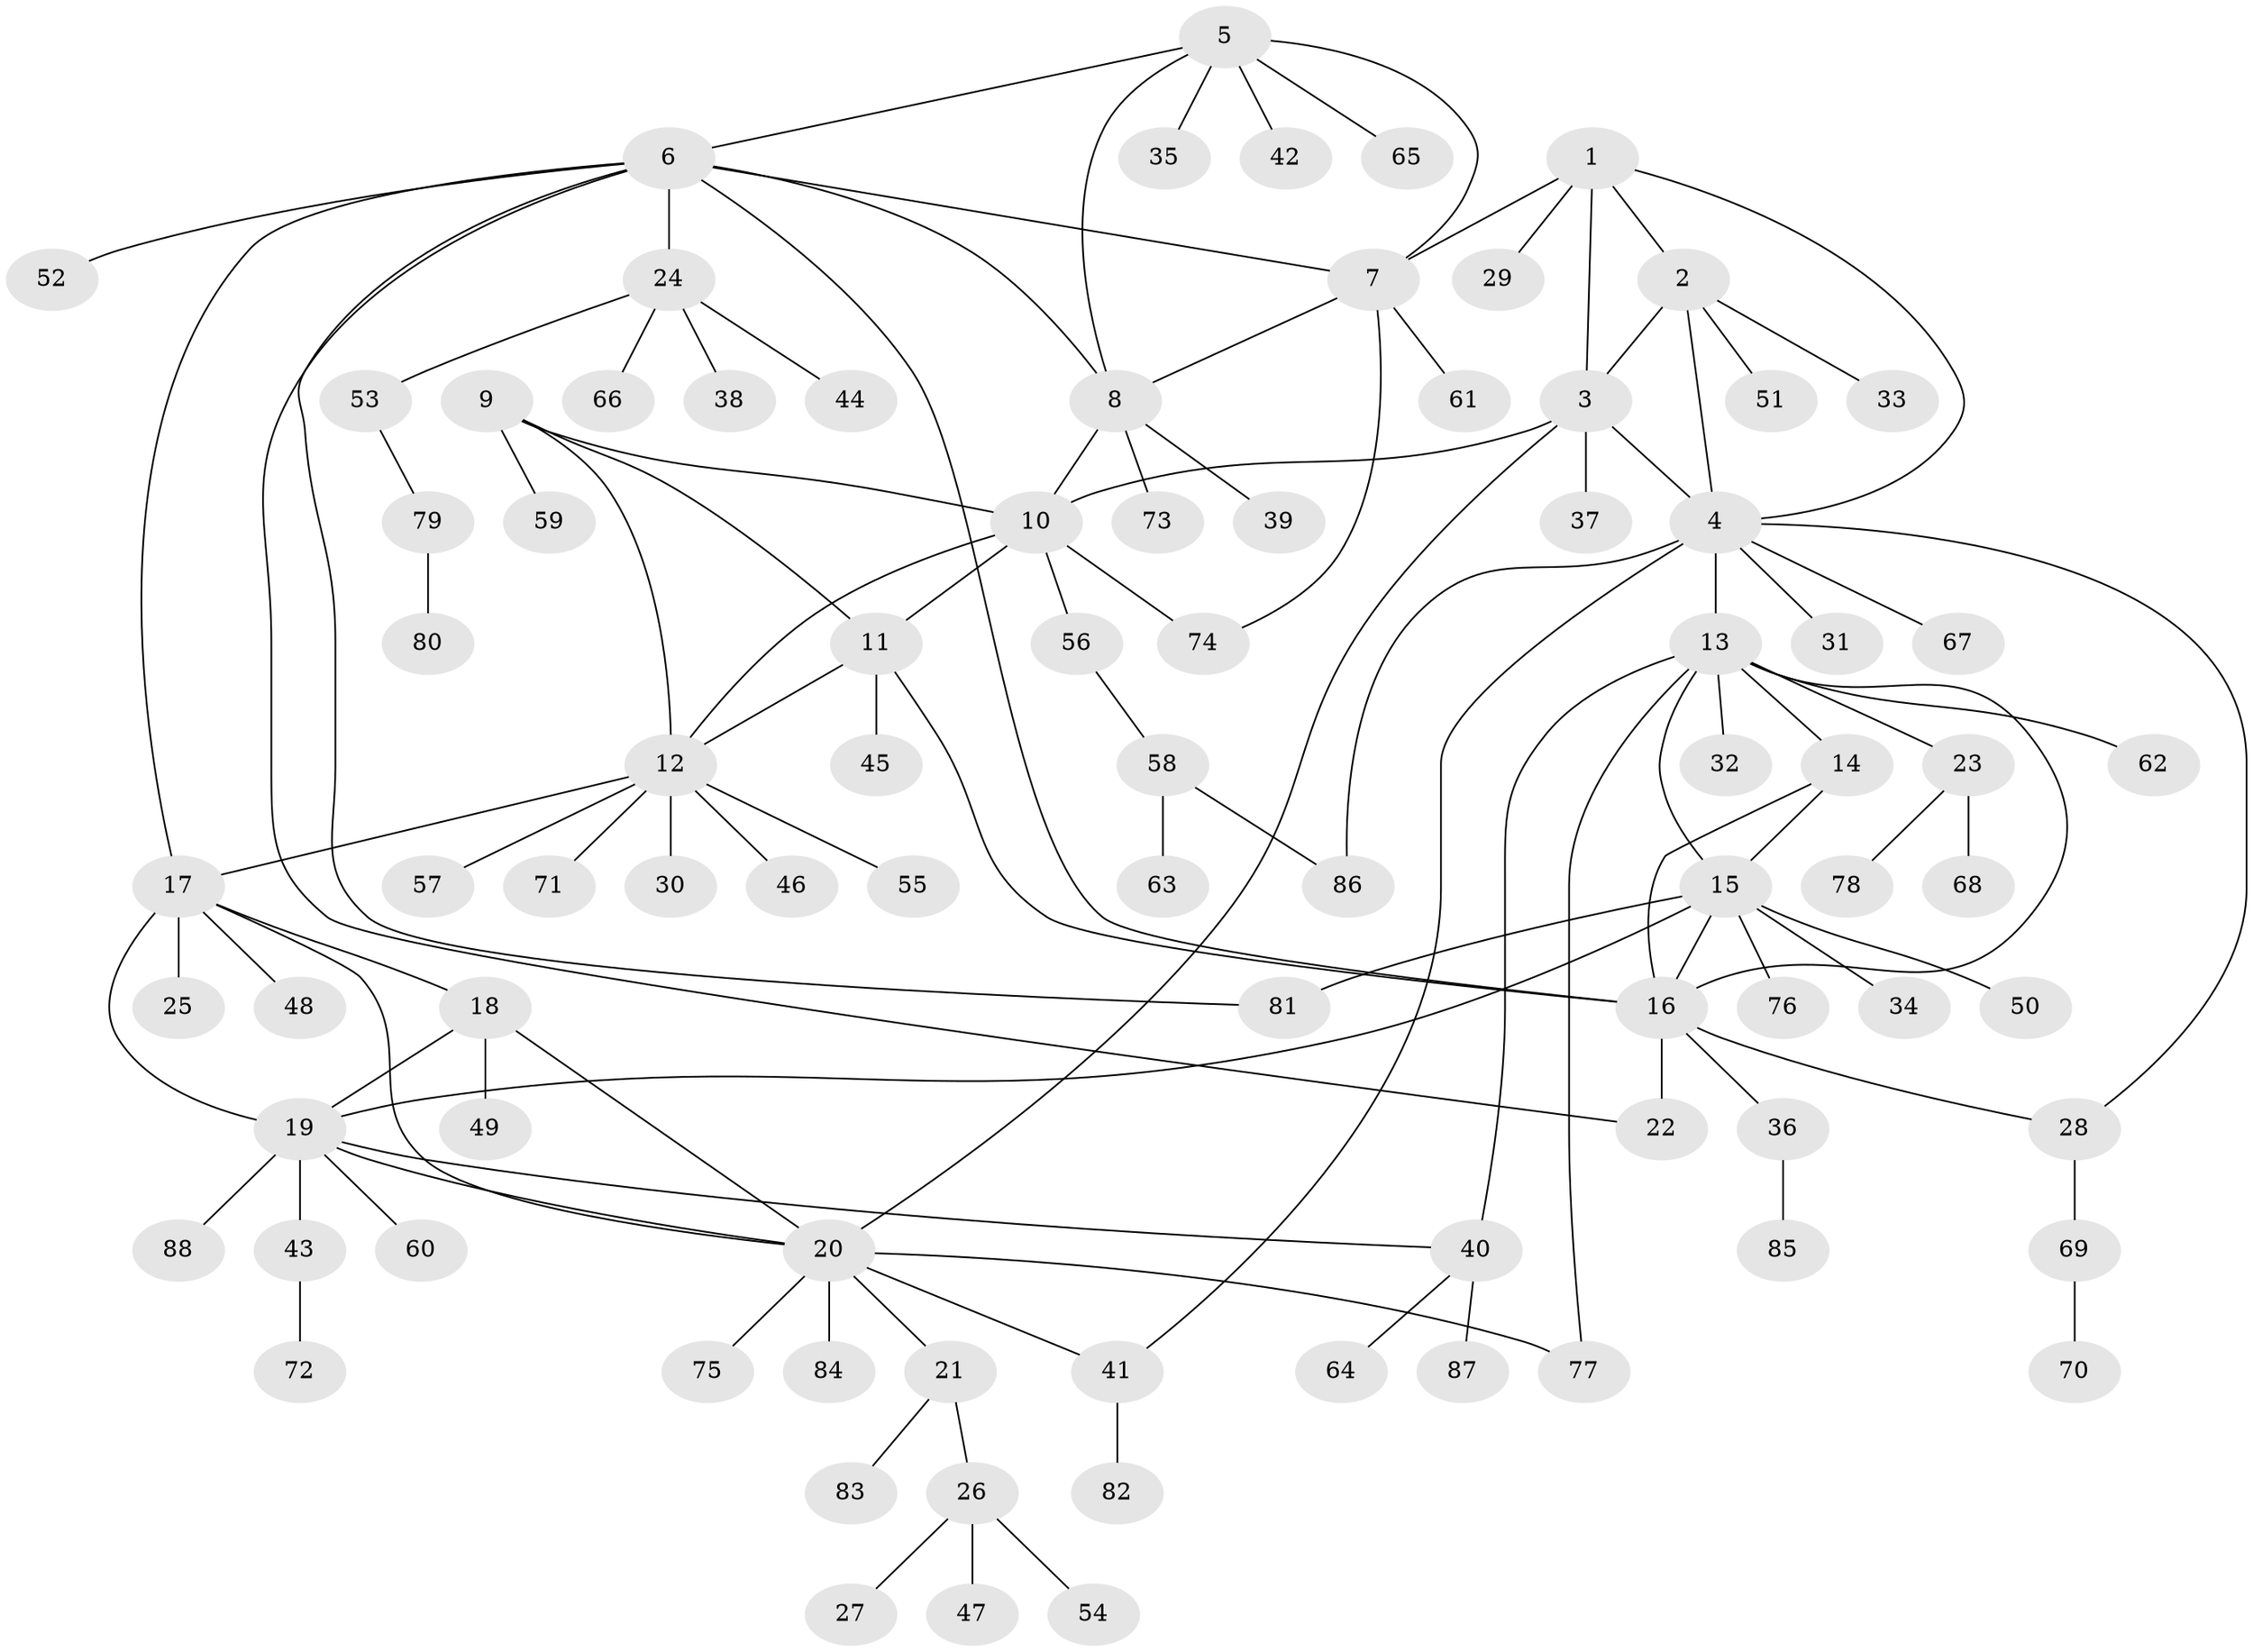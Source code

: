 // coarse degree distribution, {5: 0.1111111111111111, 3: 0.08333333333333333, 2: 0.2222222222222222, 1: 0.3055555555555556, 6: 0.16666666666666666, 4: 0.05555555555555555, 7: 0.05555555555555555}
// Generated by graph-tools (version 1.1) at 2025/37/03/04/25 23:37:42]
// undirected, 88 vertices, 116 edges
graph export_dot {
  node [color=gray90,style=filled];
  1;
  2;
  3;
  4;
  5;
  6;
  7;
  8;
  9;
  10;
  11;
  12;
  13;
  14;
  15;
  16;
  17;
  18;
  19;
  20;
  21;
  22;
  23;
  24;
  25;
  26;
  27;
  28;
  29;
  30;
  31;
  32;
  33;
  34;
  35;
  36;
  37;
  38;
  39;
  40;
  41;
  42;
  43;
  44;
  45;
  46;
  47;
  48;
  49;
  50;
  51;
  52;
  53;
  54;
  55;
  56;
  57;
  58;
  59;
  60;
  61;
  62;
  63;
  64;
  65;
  66;
  67;
  68;
  69;
  70;
  71;
  72;
  73;
  74;
  75;
  76;
  77;
  78;
  79;
  80;
  81;
  82;
  83;
  84;
  85;
  86;
  87;
  88;
  1 -- 2;
  1 -- 3;
  1 -- 4;
  1 -- 7;
  1 -- 29;
  2 -- 3;
  2 -- 4;
  2 -- 33;
  2 -- 51;
  3 -- 4;
  3 -- 10;
  3 -- 20;
  3 -- 37;
  4 -- 13;
  4 -- 28;
  4 -- 31;
  4 -- 41;
  4 -- 67;
  4 -- 86;
  5 -- 6;
  5 -- 7;
  5 -- 8;
  5 -- 35;
  5 -- 42;
  5 -- 65;
  6 -- 7;
  6 -- 8;
  6 -- 16;
  6 -- 17;
  6 -- 22;
  6 -- 24;
  6 -- 52;
  6 -- 81;
  7 -- 8;
  7 -- 61;
  7 -- 74;
  8 -- 10;
  8 -- 39;
  8 -- 73;
  9 -- 10;
  9 -- 11;
  9 -- 12;
  9 -- 59;
  10 -- 11;
  10 -- 12;
  10 -- 56;
  10 -- 74;
  11 -- 12;
  11 -- 16;
  11 -- 45;
  12 -- 17;
  12 -- 30;
  12 -- 46;
  12 -- 55;
  12 -- 57;
  12 -- 71;
  13 -- 14;
  13 -- 15;
  13 -- 16;
  13 -- 23;
  13 -- 32;
  13 -- 40;
  13 -- 62;
  13 -- 77;
  14 -- 15;
  14 -- 16;
  15 -- 16;
  15 -- 19;
  15 -- 34;
  15 -- 50;
  15 -- 76;
  15 -- 81;
  16 -- 22;
  16 -- 28;
  16 -- 36;
  17 -- 18;
  17 -- 19;
  17 -- 20;
  17 -- 25;
  17 -- 48;
  18 -- 19;
  18 -- 20;
  18 -- 49;
  19 -- 20;
  19 -- 40;
  19 -- 43;
  19 -- 60;
  19 -- 88;
  20 -- 21;
  20 -- 41;
  20 -- 75;
  20 -- 77;
  20 -- 84;
  21 -- 26;
  21 -- 83;
  23 -- 68;
  23 -- 78;
  24 -- 38;
  24 -- 44;
  24 -- 53;
  24 -- 66;
  26 -- 27;
  26 -- 47;
  26 -- 54;
  28 -- 69;
  36 -- 85;
  40 -- 64;
  40 -- 87;
  41 -- 82;
  43 -- 72;
  53 -- 79;
  56 -- 58;
  58 -- 63;
  58 -- 86;
  69 -- 70;
  79 -- 80;
}
